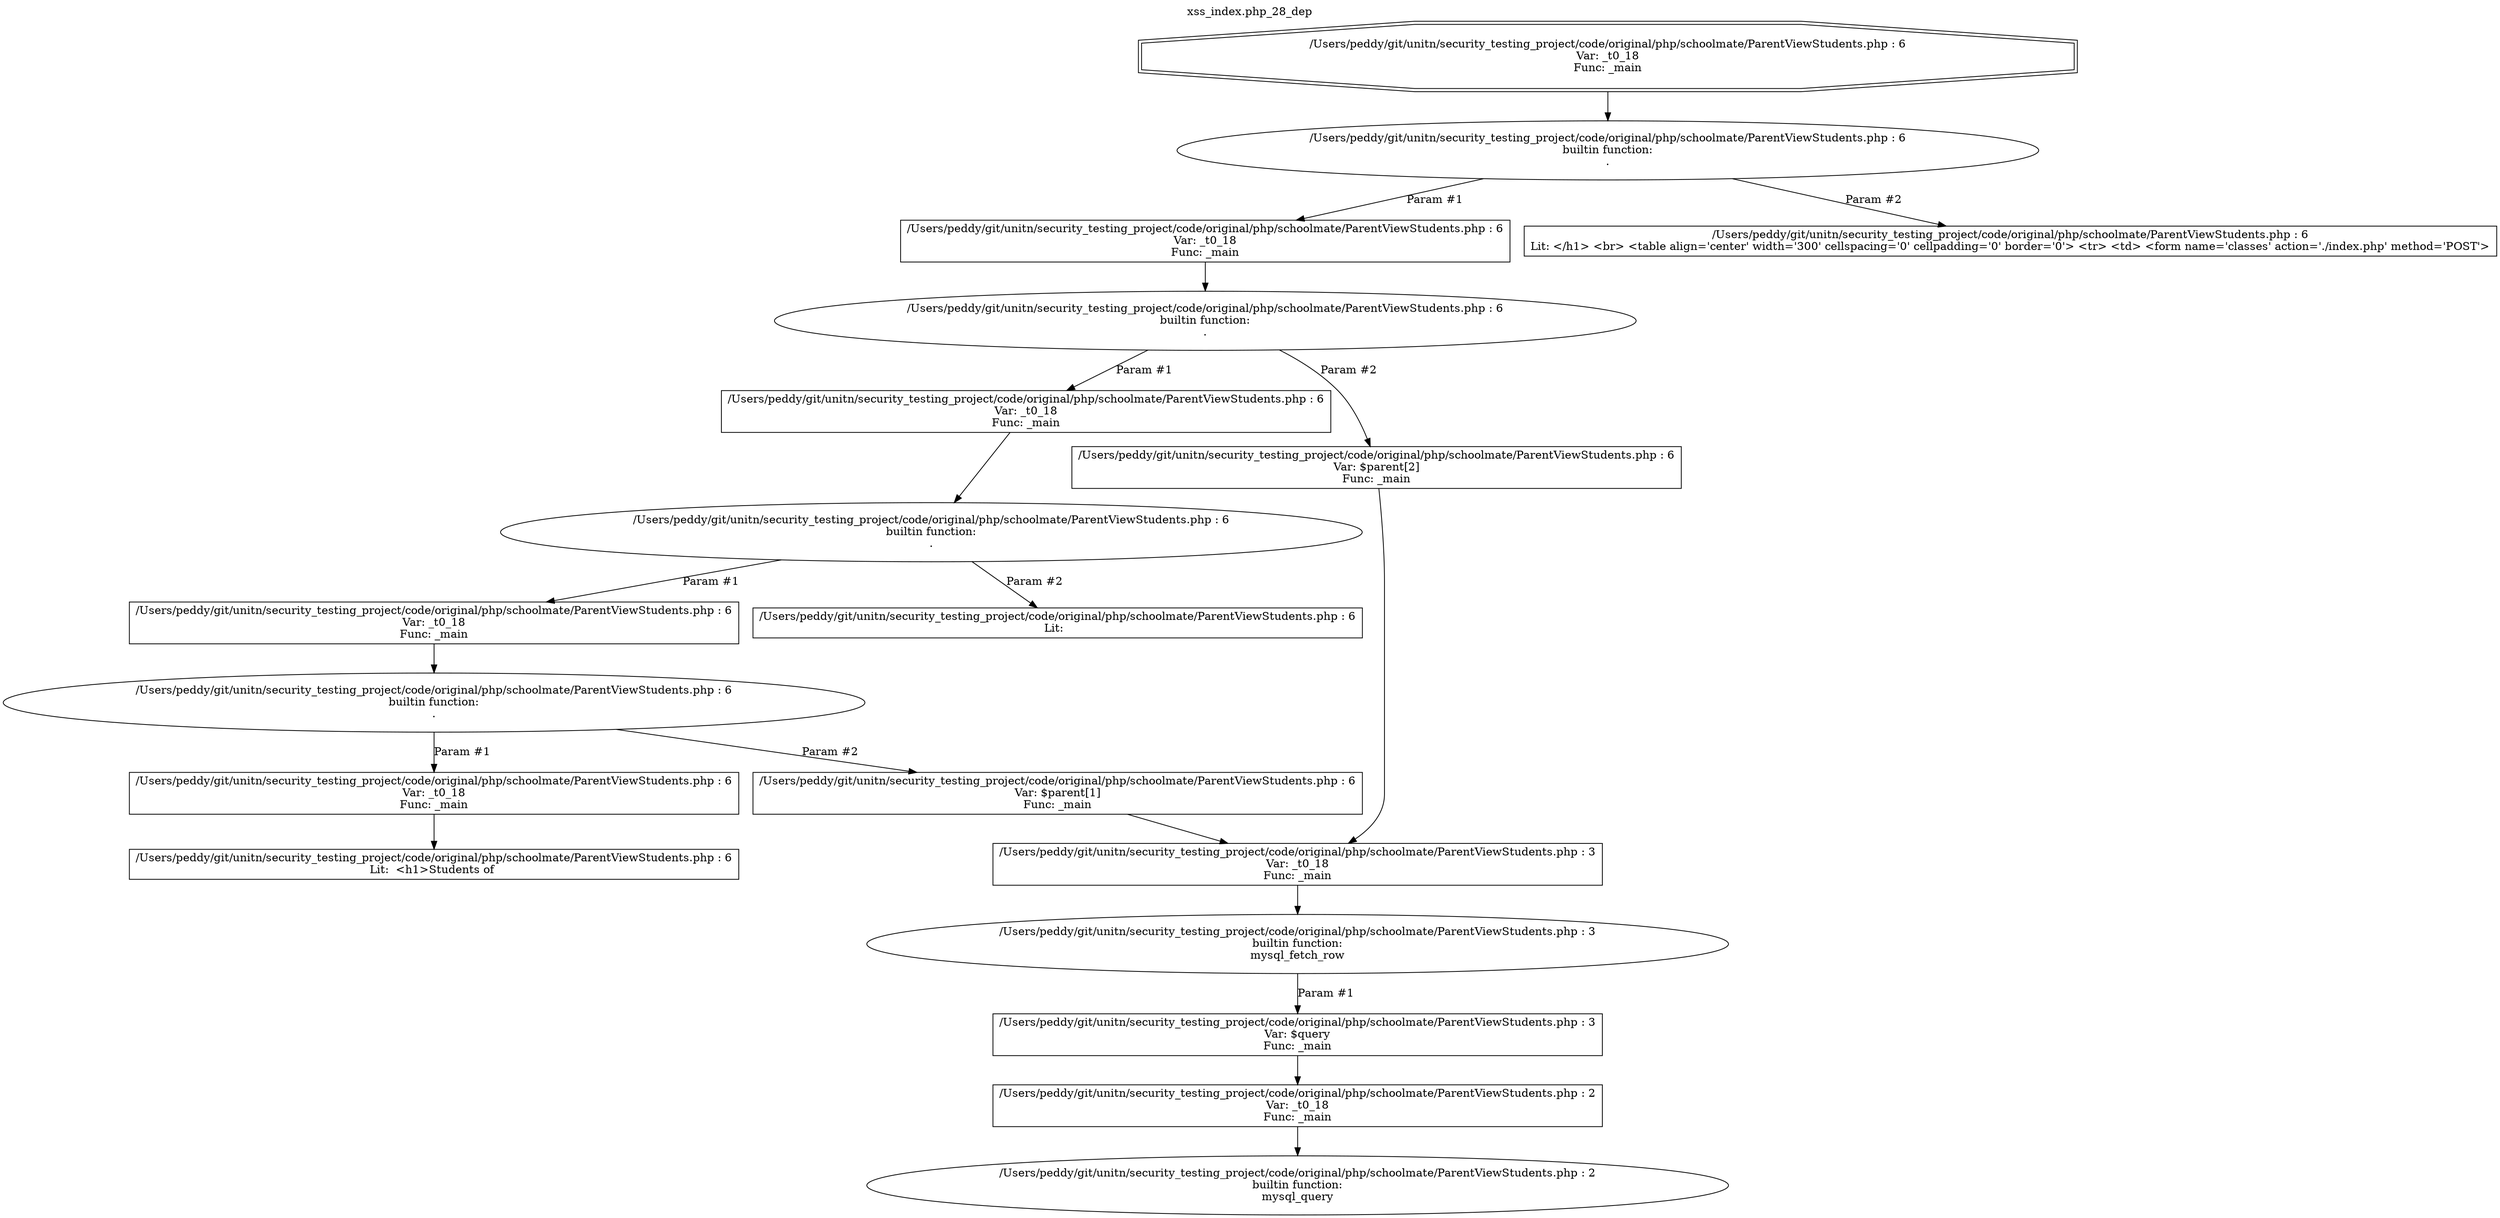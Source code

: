 digraph cfg {
  label="xss_index.php_28_dep";
  labelloc=t;
  n1 [shape=doubleoctagon, label="/Users/peddy/git/unitn/security_testing_project/code/original/php/schoolmate/ParentViewStudents.php : 6\nVar: _t0_18\nFunc: _main\n"];
  n2 [shape=ellipse, label="/Users/peddy/git/unitn/security_testing_project/code/original/php/schoolmate/ParentViewStudents.php : 6\nbuiltin function:\n.\n"];
  n3 [shape=box, label="/Users/peddy/git/unitn/security_testing_project/code/original/php/schoolmate/ParentViewStudents.php : 6\nVar: _t0_18\nFunc: _main\n"];
  n4 [shape=ellipse, label="/Users/peddy/git/unitn/security_testing_project/code/original/php/schoolmate/ParentViewStudents.php : 6\nbuiltin function:\n.\n"];
  n5 [shape=box, label="/Users/peddy/git/unitn/security_testing_project/code/original/php/schoolmate/ParentViewStudents.php : 6\nVar: _t0_18\nFunc: _main\n"];
  n6 [shape=ellipse, label="/Users/peddy/git/unitn/security_testing_project/code/original/php/schoolmate/ParentViewStudents.php : 6\nbuiltin function:\n.\n"];
  n7 [shape=box, label="/Users/peddy/git/unitn/security_testing_project/code/original/php/schoolmate/ParentViewStudents.php : 6\nVar: _t0_18\nFunc: _main\n"];
  n8 [shape=ellipse, label="/Users/peddy/git/unitn/security_testing_project/code/original/php/schoolmate/ParentViewStudents.php : 6\nbuiltin function:\n.\n"];
  n9 [shape=box, label="/Users/peddy/git/unitn/security_testing_project/code/original/php/schoolmate/ParentViewStudents.php : 6\nVar: _t0_18\nFunc: _main\n"];
  n10 [shape=box, label="/Users/peddy/git/unitn/security_testing_project/code/original/php/schoolmate/ParentViewStudents.php : 6\nLit:  <h1>Students of \n"];
  n11 [shape=box, label="/Users/peddy/git/unitn/security_testing_project/code/original/php/schoolmate/ParentViewStudents.php : 6\nVar: $parent[1]\nFunc: _main\n"];
  n12 [shape=box, label="/Users/peddy/git/unitn/security_testing_project/code/original/php/schoolmate/ParentViewStudents.php : 3\nVar: _t0_18\nFunc: _main\n"];
  n13 [shape=ellipse, label="/Users/peddy/git/unitn/security_testing_project/code/original/php/schoolmate/ParentViewStudents.php : 3\nbuiltin function:\nmysql_fetch_row\n"];
  n14 [shape=box, label="/Users/peddy/git/unitn/security_testing_project/code/original/php/schoolmate/ParentViewStudents.php : 3\nVar: $query\nFunc: _main\n"];
  n15 [shape=box, label="/Users/peddy/git/unitn/security_testing_project/code/original/php/schoolmate/ParentViewStudents.php : 2\nVar: _t0_18\nFunc: _main\n"];
  n16 [shape=ellipse, label="/Users/peddy/git/unitn/security_testing_project/code/original/php/schoolmate/ParentViewStudents.php : 2\nbuiltin function:\nmysql_query\n"];
  n17 [shape=box, label="/Users/peddy/git/unitn/security_testing_project/code/original/php/schoolmate/ParentViewStudents.php : 6\nLit:  \n"];
  n18 [shape=box, label="/Users/peddy/git/unitn/security_testing_project/code/original/php/schoolmate/ParentViewStudents.php : 6\nVar: $parent[2]\nFunc: _main\n"];
  n19 [shape=box, label="/Users/peddy/git/unitn/security_testing_project/code/original/php/schoolmate/ParentViewStudents.php : 6\nLit: </h1> <br> <table align='center' width='300' cellspacing='0' cellpadding='0' border='0'> <tr> <td> <form name='classes' action='./index.php' method='POST'>\n"];
  n1 -> n2;
  n3 -> n4;
  n5 -> n6;
  n7 -> n8;
  n9 -> n10;
  n8 -> n9[label="Param #1"];
  n8 -> n11[label="Param #2"];
  n12 -> n13;
  n15 -> n16;
  n14 -> n15;
  n13 -> n14[label="Param #1"];
  n11 -> n12;
  n6 -> n7[label="Param #1"];
  n6 -> n17[label="Param #2"];
  n4 -> n5[label="Param #1"];
  n4 -> n18[label="Param #2"];
  n18 -> n12;
  n2 -> n3[label="Param #1"];
  n2 -> n19[label="Param #2"];
}

